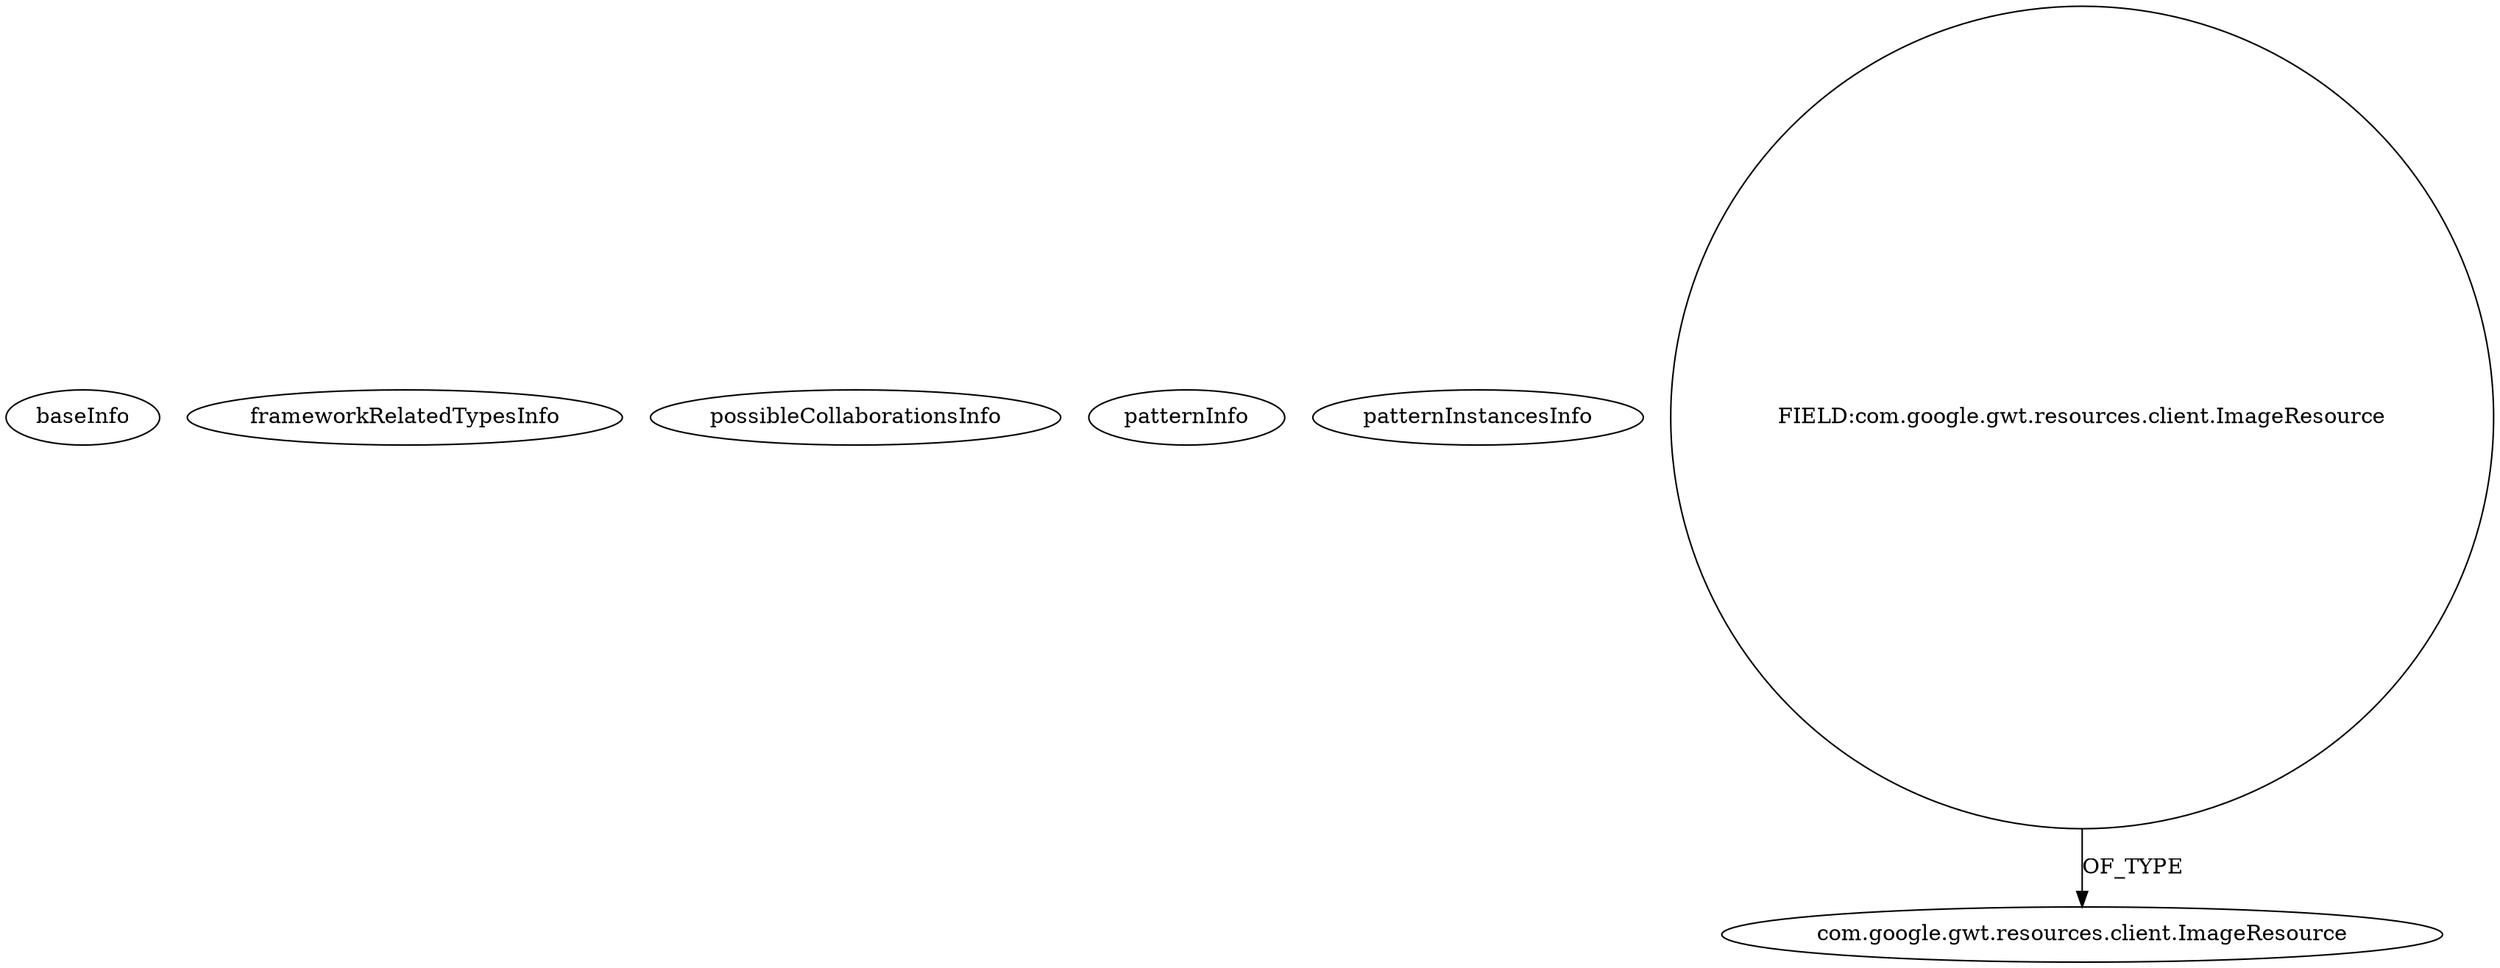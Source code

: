 digraph {
baseInfo[graphId=1483,category="pattern",isAnonymous=false,possibleRelation=false]
frameworkRelatedTypesInfo[]
possibleCollaborationsInfo[]
patternInfo[frequency=3.0,patternRootClient=null]
patternInstancesInfo[0="aramk-mechanix~/aramk-mechanix/mechanix-master/src/au/edu/unimelb/csse/smd/mechanix/client/stage/SwitchMachine.java~SwitchMachine~714",1="Archerw-mastermind~/Archerw-mastermind/mastermind-master/nyu-smg-mastermind/src/org/mastermind/graphics/WidgetAnimation.java~WidgetAnimation~27",2="lambourg-WebGallery~/lambourg-WebGallery/WebGallery-master/client/src/com/lambourg/webgallery/client/pictureview/ControlButton.java~ControlButton~3566"]
3[label="com.google.gwt.resources.client.ImageResource",vertexType="FRAMEWORK_INTERFACE_TYPE",isFrameworkType=false]
4[label="FIELD:com.google.gwt.resources.client.ImageResource",vertexType="FIELD_DECLARATION",isFrameworkType=false,shape=circle]
4->3[label="OF_TYPE"]
}
